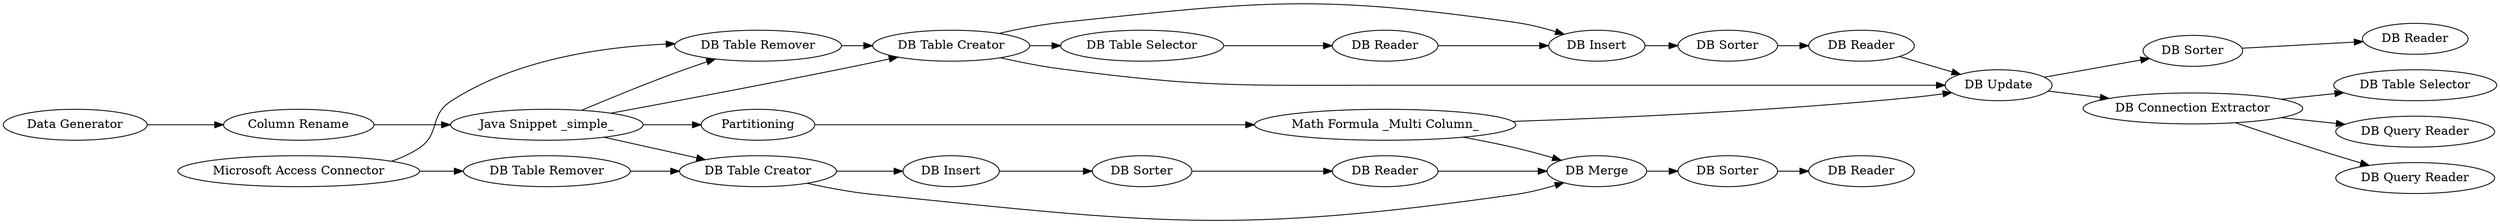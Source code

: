 digraph {
	92 -> 68
	74 -> 76
	76 -> 83
	85 -> 103
	92 -> 85
	79 -> 76
	77 -> 73
	97 -> 96
	89 -> 84
	2 -> 72
	103 -> 94
	100 -> 95
	98 -> 95
	82 -> 79
	90 -> 91
	77 -> 68
	74 -> 84
	76 -> 97
	77 -> 103
	103 -> 84
	97 -> 104
	84 -> 90
	77 -> 98
	95 -> 82
	94 -> 88
	98 -> 99
	98 -> 76
	97 -> 102
	88 -> 89
	72 -> 77
	68 -> 98
	99 -> 100
	73 -> 74
	83 -> 78
	91 [label="DB Reader"]
	103 [label="DB Table Creator"]
	79 [label="DB Reader"]
	89 [label="DB Reader"]
	97 [label="DB Connection Extractor"]
	74 [label="Math Formula _Multi Column_"]
	78 [label="DB Reader"]
	92 [label="Microsoft Access Connector"]
	84 [label="DB Merge"]
	98 [label="DB Table Creator"]
	85 [label="DB Table Remover"]
	90 [label="DB Sorter"]
	68 [label="DB Table Remover"]
	72 [label="Column Rename"]
	76 [label="DB Update"]
	77 [label="Java Snippet _simple_"]
	100 [label="DB Reader"]
	83 [label="DB Sorter"]
	94 [label="DB Insert"]
	99 [label="DB Table Selector"]
	96 [label="DB Table Selector"]
	102 [label="DB Query Reader"]
	104 [label="DB Query Reader"]
	82 [label="DB Sorter"]
	88 [label="DB Sorter"]
	95 [label="DB Insert"]
	73 [label=Partitioning]
	2 [label="Data Generator"]
	rankdir=LR
}
